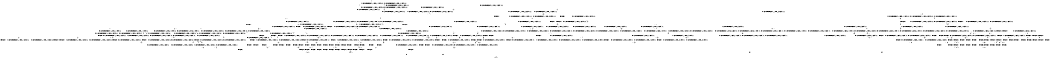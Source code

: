 digraph BCG {
size = "7, 10.5";
center = TRUE;
node [shape = circle];
0 [peripheries = 2];
0 -> 1 [label = "EX !0 !ATOMIC_EXCH_BRANCH (1, +0, TRUE, +0, 1, TRUE) !:0:1:2:"];
0 -> 2 [label = "EX !1 !ATOMIC_EXCH_BRANCH (1, +1, TRUE, +0, 3, TRUE) !:0:1:2:"];
0 -> 3 [label = "EX !2 !ATOMIC_EXCH_BRANCH (1, +1, TRUE, +1, 1, FALSE) !:0:1:2:"];
0 -> 4 [label = "EX !0 !ATOMIC_EXCH_BRANCH (1, +0, TRUE, +0, 1, TRUE) !:0:1:2:"];
1 -> 5 [label = "EX !2 !ATOMIC_EXCH_BRANCH (1, +1, TRUE, +1, 1, FALSE) !:0:1:2:"];
2 -> 6 [label = "EX !0 !ATOMIC_EXCH_BRANCH (1, +0, TRUE, +0, 1, FALSE) !:0:1:2:"];
2 -> 7 [label = "TERMINATE !1"];
2 -> 8 [label = "EX !2 !ATOMIC_EXCH_BRANCH (1, +1, TRUE, +1, 1, TRUE) !:0:1:2:"];
2 -> 9 [label = "EX !0 !ATOMIC_EXCH_BRANCH (1, +0, TRUE, +0, 1, FALSE) !:0:1:2:"];
3 -> 10 [label = "EX !0 !ATOMIC_EXCH_BRANCH (1, +0, TRUE, +0, 1, FALSE) !:0:1:2:"];
3 -> 11 [label = "TERMINATE !2"];
3 -> 12 [label = "EX !1 !ATOMIC_EXCH_BRANCH (1, +1, TRUE, +0, 3, FALSE) !:0:1:2:"];
3 -> 13 [label = "EX !0 !ATOMIC_EXCH_BRANCH (1, +0, TRUE, +0, 1, FALSE) !:0:1:2:"];
4 -> 5 [label = "EX !2 !ATOMIC_EXCH_BRANCH (1, +1, TRUE, +1, 1, FALSE) !:0:1:2:"];
4 -> 14 [label = "EX !1 !ATOMIC_EXCH_BRANCH (1, +1, TRUE, +0, 3, TRUE) !:0:1:2:"];
4 -> 15 [label = "EX !2 !ATOMIC_EXCH_BRANCH (1, +1, TRUE, +1, 1, FALSE) !:0:1:2:"];
4 -> 4 [label = "EX !0 !ATOMIC_EXCH_BRANCH (1, +0, TRUE, +0, 1, TRUE) !:0:1:2:"];
5 -> 10 [label = "EX !0 !ATOMIC_EXCH_BRANCH (1, +0, TRUE, +0, 1, FALSE) !:0:1:2:"];
6 -> 16 [label = "EX !2 !ATOMIC_EXCH_BRANCH (1, +1, TRUE, +1, 1, FALSE) !:0:1:2:"];
7 -> 17 [label = "EX !0 !ATOMIC_EXCH_BRANCH (1, +0, TRUE, +0, 1, FALSE) !:0:2:"];
7 -> 18 [label = "EX !2 !ATOMIC_EXCH_BRANCH (1, +1, TRUE, +1, 1, TRUE) !:0:2:"];
7 -> 19 [label = "EX !0 !ATOMIC_EXCH_BRANCH (1, +0, TRUE, +0, 1, FALSE) !:0:2:"];
8 -> 20 [label = "EX !0 !ATOMIC_EXCH_BRANCH (1, +0, TRUE, +0, 1, FALSE) !:0:1:2:"];
8 -> 21 [label = "TERMINATE !1"];
8 -> 22 [label = "EX !0 !ATOMIC_EXCH_BRANCH (1, +0, TRUE, +0, 1, FALSE) !:0:1:2:"];
8 -> 8 [label = "EX !2 !ATOMIC_EXCH_BRANCH (1, +1, TRUE, +1, 1, TRUE) !:0:1:2:"];
9 -> 16 [label = "EX !2 !ATOMIC_EXCH_BRANCH (1, +1, TRUE, +1, 1, FALSE) !:0:1:2:"];
9 -> 23 [label = "TERMINATE !1"];
9 -> 24 [label = "TERMINATE !0"];
9 -> 25 [label = "EX !2 !ATOMIC_EXCH_BRANCH (1, +1, TRUE, +1, 1, FALSE) !:0:1:2:"];
10 -> 16 [label = "EX !1 !ATOMIC_EXCH_BRANCH (1, +1, TRUE, +0, 3, TRUE) !:0:1:2:"];
11 -> 26 [label = "EX !0 !ATOMIC_EXCH_BRANCH (1, +0, TRUE, +0, 1, FALSE) !:0:1:"];
11 -> 27 [label = "EX !1 !ATOMIC_EXCH_BRANCH (1, +1, TRUE, +0, 3, FALSE) !:0:1:"];
11 -> 28 [label = "EX !0 !ATOMIC_EXCH_BRANCH (1, +0, TRUE, +0, 1, FALSE) !:0:1:"];
12 -> 29 [label = "EX !1 !ATOMIC_EXCH_BRANCH (1, +0, FALSE, +1, 1, TRUE) !:0:1:2:"];
12 -> 30 [label = "TERMINATE !2"];
12 -> 31 [label = "EX !0 !ATOMIC_EXCH_BRANCH (1, +0, TRUE, +0, 1, FALSE) !:0:1:2:"];
12 -> 32 [label = "EX !1 !ATOMIC_EXCH_BRANCH (1, +0, FALSE, +1, 1, TRUE) !:0:1:2:"];
13 -> 16 [label = "EX !1 !ATOMIC_EXCH_BRANCH (1, +1, TRUE, +0, 3, TRUE) !:0:1:2:"];
13 -> 33 [label = "TERMINATE !2"];
13 -> 34 [label = "TERMINATE !0"];
13 -> 25 [label = "EX !1 !ATOMIC_EXCH_BRANCH (1, +1, TRUE, +0, 3, TRUE) !:0:1:2:"];
14 -> 6 [label = "EX !0 !ATOMIC_EXCH_BRANCH (1, +0, TRUE, +0, 1, FALSE) !:0:1:2:"];
14 -> 35 [label = "TERMINATE !1"];
14 -> 36 [label = "EX !2 !ATOMIC_EXCH_BRANCH (1, +1, TRUE, +1, 1, TRUE) !:0:1:2:"];
14 -> 9 [label = "EX !0 !ATOMIC_EXCH_BRANCH (1, +0, TRUE, +0, 1, FALSE) !:0:1:2:"];
15 -> 10 [label = "EX !0 !ATOMIC_EXCH_BRANCH (1, +0, TRUE, +0, 1, FALSE) !:0:1:2:"];
15 -> 37 [label = "TERMINATE !2"];
15 -> 38 [label = "EX !1 !ATOMIC_EXCH_BRANCH (1, +1, TRUE, +0, 3, FALSE) !:0:1:2:"];
15 -> 13 [label = "EX !0 !ATOMIC_EXCH_BRANCH (1, +0, TRUE, +0, 1, FALSE) !:0:1:2:"];
16 -> 39 [label = "TERMINATE !0"];
17 -> 40 [label = "EX !2 !ATOMIC_EXCH_BRANCH (1, +1, TRUE, +1, 1, FALSE) !:0:2:"];
18 -> 41 [label = "EX !0 !ATOMIC_EXCH_BRANCH (1, +0, TRUE, +0, 1, FALSE) !:0:2:"];
18 -> 42 [label = "EX !0 !ATOMIC_EXCH_BRANCH (1, +0, TRUE, +0, 1, FALSE) !:0:2:"];
18 -> 18 [label = "EX !2 !ATOMIC_EXCH_BRANCH (1, +1, TRUE, +1, 1, TRUE) !:0:2:"];
19 -> 40 [label = "EX !2 !ATOMIC_EXCH_BRANCH (1, +1, TRUE, +1, 1, FALSE) !:0:2:"];
19 -> 43 [label = "TERMINATE !0"];
19 -> 44 [label = "EX !2 !ATOMIC_EXCH_BRANCH (1, +1, TRUE, +1, 1, FALSE) !:0:2:"];
20 -> 16 [label = "EX !2 !ATOMIC_EXCH_BRANCH (1, +1, TRUE, +1, 1, FALSE) !:0:1:2:"];
21 -> 45 [label = "EX !2 !ATOMIC_EXCH_BRANCH (1, +1, TRUE, +1, 1, TRUE) !:0:2:"];
21 -> 42 [label = "EX !0 !ATOMIC_EXCH_BRANCH (1, +0, TRUE, +0, 1, FALSE) !:0:2:"];
21 -> 18 [label = "EX !2 !ATOMIC_EXCH_BRANCH (1, +1, TRUE, +1, 1, TRUE) !:0:2:"];
22 -> 16 [label = "EX !2 !ATOMIC_EXCH_BRANCH (1, +1, TRUE, +1, 1, FALSE) !:0:1:2:"];
22 -> 46 [label = "TERMINATE !1"];
22 -> 47 [label = "TERMINATE !0"];
22 -> 25 [label = "EX !2 !ATOMIC_EXCH_BRANCH (1, +1, TRUE, +1, 1, FALSE) !:0:1:2:"];
23 -> 40 [label = "EX !2 !ATOMIC_EXCH_BRANCH (1, +1, TRUE, +1, 1, FALSE) !:0:2:"];
23 -> 43 [label = "TERMINATE !0"];
23 -> 44 [label = "EX !2 !ATOMIC_EXCH_BRANCH (1, +1, TRUE, +1, 1, FALSE) !:0:2:"];
24 -> 48 [label = "EX !2 !ATOMIC_EXCH_BRANCH (1, +1, TRUE, +1, 1, FALSE) !:1:2:"];
24 -> 43 [label = "TERMINATE !1"];
24 -> 49 [label = "EX !2 !ATOMIC_EXCH_BRANCH (1, +1, TRUE, +1, 1, FALSE) !:1:2:"];
25 -> 39 [label = "TERMINATE !0"];
25 -> 50 [label = "TERMINATE !1"];
25 -> 51 [label = "TERMINATE !2"];
25 -> 52 [label = "TERMINATE !0"];
26 -> 53 [label = "EX !1 !ATOMIC_EXCH_BRANCH (1, +1, TRUE, +0, 3, TRUE) !:0:1:"];
27 -> 54 [label = "EX !1 !ATOMIC_EXCH_BRANCH (1, +0, FALSE, +1, 1, TRUE) !:0:1:"];
27 -> 55 [label = "EX !0 !ATOMIC_EXCH_BRANCH (1, +0, TRUE, +0, 1, FALSE) !:0:1:"];
27 -> 56 [label = "EX !1 !ATOMIC_EXCH_BRANCH (1, +0, FALSE, +1, 1, TRUE) !:0:1:"];
28 -> 53 [label = "EX !1 !ATOMIC_EXCH_BRANCH (1, +1, TRUE, +0, 3, TRUE) !:0:1:"];
28 -> 57 [label = "TERMINATE !0"];
28 -> 58 [label = "EX !1 !ATOMIC_EXCH_BRANCH (1, +1, TRUE, +0, 3, TRUE) !:0:1:"];
29 -> 59 [label = "EX !0 !ATOMIC_EXCH_BRANCH (1, +0, TRUE, +0, 1, FALSE) !:0:1:2:"];
30 -> 54 [label = "EX !1 !ATOMIC_EXCH_BRANCH (1, +0, FALSE, +1, 1, TRUE) !:0:1:"];
30 -> 55 [label = "EX !0 !ATOMIC_EXCH_BRANCH (1, +0, TRUE, +0, 1, FALSE) !:0:1:"];
30 -> 56 [label = "EX !1 !ATOMIC_EXCH_BRANCH (1, +0, FALSE, +1, 1, TRUE) !:0:1:"];
31 -> 60 [label = "EX !1 !ATOMIC_EXCH_BRANCH (1, +0, FALSE, +1, 1, FALSE) !:0:1:2:"];
31 -> 61 [label = "TERMINATE !2"];
31 -> 62 [label = "TERMINATE !0"];
31 -> 63 [label = "EX !1 !ATOMIC_EXCH_BRANCH (1, +0, FALSE, +1, 1, FALSE) !:0:1:2:"];
32 -> 59 [label = "EX !0 !ATOMIC_EXCH_BRANCH (1, +0, TRUE, +0, 1, FALSE) !:0:1:2:"];
32 -> 64 [label = "TERMINATE !2"];
32 -> 65 [label = "EX !0 !ATOMIC_EXCH_BRANCH (1, +0, TRUE, +0, 1, FALSE) !:0:1:2:"];
32 -> 12 [label = "EX !1 !ATOMIC_EXCH_BRANCH (1, +1, TRUE, +0, 3, FALSE) !:0:1:2:"];
33 -> 53 [label = "EX !1 !ATOMIC_EXCH_BRANCH (1, +1, TRUE, +0, 3, TRUE) !:0:1:"];
33 -> 57 [label = "TERMINATE !0"];
33 -> 58 [label = "EX !1 !ATOMIC_EXCH_BRANCH (1, +1, TRUE, +0, 3, TRUE) !:0:1:"];
34 -> 48 [label = "EX !1 !ATOMIC_EXCH_BRANCH (1, +1, TRUE, +0, 3, TRUE) !:1:2:"];
34 -> 57 [label = "TERMINATE !2"];
34 -> 49 [label = "EX !1 !ATOMIC_EXCH_BRANCH (1, +1, TRUE, +0, 3, TRUE) !:1:2:"];
35 -> 17 [label = "EX !0 !ATOMIC_EXCH_BRANCH (1, +0, TRUE, +0, 1, FALSE) !:0:2:"];
35 -> 66 [label = "EX !2 !ATOMIC_EXCH_BRANCH (1, +1, TRUE, +1, 1, TRUE) !:0:2:"];
35 -> 19 [label = "EX !0 !ATOMIC_EXCH_BRANCH (1, +0, TRUE, +0, 1, FALSE) !:0:2:"];
36 -> 20 [label = "EX !0 !ATOMIC_EXCH_BRANCH (1, +0, TRUE, +0, 1, FALSE) !:0:1:2:"];
36 -> 67 [label = "TERMINATE !1"];
36 -> 36 [label = "EX !2 !ATOMIC_EXCH_BRANCH (1, +1, TRUE, +1, 1, TRUE) !:0:1:2:"];
36 -> 22 [label = "EX !0 !ATOMIC_EXCH_BRANCH (1, +0, TRUE, +0, 1, FALSE) !:0:1:2:"];
37 -> 26 [label = "EX !0 !ATOMIC_EXCH_BRANCH (1, +0, TRUE, +0, 1, FALSE) !:0:1:"];
37 -> 68 [label = "EX !1 !ATOMIC_EXCH_BRANCH (1, +1, TRUE, +0, 3, FALSE) !:0:1:"];
37 -> 28 [label = "EX !0 !ATOMIC_EXCH_BRANCH (1, +0, TRUE, +0, 1, FALSE) !:0:1:"];
38 -> 69 [label = "EX !0 !ATOMIC_EXCH_BRANCH (1, +0, TRUE, +0, 1, FALSE) !:0:1:2:"];
38 -> 70 [label = "TERMINATE !2"];
38 -> 71 [label = "EX !1 !ATOMIC_EXCH_BRANCH (1, +0, FALSE, +1, 1, TRUE) !:0:1:2:"];
38 -> 31 [label = "EX !0 !ATOMIC_EXCH_BRANCH (1, +0, TRUE, +0, 1, FALSE) !:0:1:2:"];
39 -> 72 [label = "TERMINATE !2"];
40 -> 73 [label = "TERMINATE !0"];
41 -> 40 [label = "EX !2 !ATOMIC_EXCH_BRANCH (1, +1, TRUE, +1, 1, FALSE) !:0:2:"];
42 -> 40 [label = "EX !2 !ATOMIC_EXCH_BRANCH (1, +1, TRUE, +1, 1, FALSE) !:0:2:"];
42 -> 74 [label = "TERMINATE !0"];
42 -> 44 [label = "EX !2 !ATOMIC_EXCH_BRANCH (1, +1, TRUE, +1, 1, FALSE) !:0:2:"];
43 -> 75 [label = "EX !2 !ATOMIC_EXCH_BRANCH (1, +1, TRUE, +1, 1, FALSE) !:2:"];
43 -> 76 [label = "EX !2 !ATOMIC_EXCH_BRANCH (1, +1, TRUE, +1, 1, FALSE) !:2:"];
44 -> 73 [label = "TERMINATE !0"];
44 -> 77 [label = "TERMINATE !2"];
44 -> 78 [label = "TERMINATE !0"];
45 -> 41 [label = "EX !0 !ATOMIC_EXCH_BRANCH (1, +0, TRUE, +0, 1, FALSE) !:0:2:"];
46 -> 40 [label = "EX !2 !ATOMIC_EXCH_BRANCH (1, +1, TRUE, +1, 1, FALSE) !:0:2:"];
46 -> 74 [label = "TERMINATE !0"];
46 -> 44 [label = "EX !2 !ATOMIC_EXCH_BRANCH (1, +1, TRUE, +1, 1, FALSE) !:0:2:"];
47 -> 48 [label = "EX !2 !ATOMIC_EXCH_BRANCH (1, +1, TRUE, +1, 1, FALSE) !:1:2:"];
47 -> 74 [label = "TERMINATE !1"];
47 -> 49 [label = "EX !2 !ATOMIC_EXCH_BRANCH (1, +1, TRUE, +1, 1, FALSE) !:1:2:"];
48 -> 72 [label = "TERMINATE !2"];
49 -> 72 [label = "TERMINATE !2"];
49 -> 78 [label = "TERMINATE !1"];
49 -> 79 [label = "TERMINATE !2"];
50 -> 73 [label = "TERMINATE !0"];
50 -> 77 [label = "TERMINATE !2"];
50 -> 78 [label = "TERMINATE !0"];
51 -> 72 [label = "TERMINATE !0"];
51 -> 77 [label = "TERMINATE !1"];
51 -> 79 [label = "TERMINATE !0"];
52 -> 72 [label = "TERMINATE !2"];
52 -> 78 [label = "TERMINATE !1"];
52 -> 79 [label = "TERMINATE !2"];
53 -> 72 [label = "TERMINATE !0"];
54 -> 80 [label = "EX !0 !ATOMIC_EXCH_BRANCH (1, +0, TRUE, +0, 1, FALSE) !:0:1:"];
55 -> 81 [label = "EX !1 !ATOMIC_EXCH_BRANCH (1, +0, FALSE, +1, 1, FALSE) !:0:1:"];
55 -> 82 [label = "TERMINATE !0"];
55 -> 83 [label = "EX !1 !ATOMIC_EXCH_BRANCH (1, +0, FALSE, +1, 1, FALSE) !:0:1:"];
56 -> 80 [label = "EX !0 !ATOMIC_EXCH_BRANCH (1, +0, TRUE, +0, 1, FALSE) !:0:1:"];
56 -> 84 [label = "EX !0 !ATOMIC_EXCH_BRANCH (1, +0, TRUE, +0, 1, FALSE) !:0:1:"];
56 -> 27 [label = "EX !1 !ATOMIC_EXCH_BRANCH (1, +1, TRUE, +0, 3, FALSE) !:0:1:"];
57 -> 85 [label = "EX !1 !ATOMIC_EXCH_BRANCH (1, +1, TRUE, +0, 3, TRUE) !:1:"];
57 -> 86 [label = "EX !1 !ATOMIC_EXCH_BRANCH (1, +1, TRUE, +0, 3, TRUE) !:1:"];
58 -> 72 [label = "TERMINATE !0"];
58 -> 77 [label = "TERMINATE !1"];
58 -> 79 [label = "TERMINATE !0"];
59 -> 16 [label = "EX !1 !ATOMIC_EXCH_BRANCH (1, +1, TRUE, +0, 3, TRUE) !:0:1:2:"];
60 -> 87 [label = "TERMINATE !0"];
61 -> 81 [label = "EX !1 !ATOMIC_EXCH_BRANCH (1, +0, FALSE, +1, 1, FALSE) !:0:1:"];
61 -> 82 [label = "TERMINATE !0"];
61 -> 83 [label = "EX !1 !ATOMIC_EXCH_BRANCH (1, +0, FALSE, +1, 1, FALSE) !:0:1:"];
62 -> 88 [label = "EX !1 !ATOMIC_EXCH_BRANCH (1, +0, FALSE, +1, 1, FALSE) !:1:2:"];
62 -> 82 [label = "TERMINATE !2"];
62 -> 89 [label = "EX !1 !ATOMIC_EXCH_BRANCH (1, +0, FALSE, +1, 1, FALSE) !:1:2:"];
63 -> 87 [label = "TERMINATE !0"];
63 -> 90 [label = "TERMINATE !1"];
63 -> 91 [label = "TERMINATE !2"];
63 -> 92 [label = "TERMINATE !0"];
64 -> 93 [label = "EX !1 !ATOMIC_EXCH_BRANCH (1, +1, TRUE, +0, 3, FALSE) !:0:1:"];
64 -> 84 [label = "EX !0 !ATOMIC_EXCH_BRANCH (1, +0, TRUE, +0, 1, FALSE) !:0:1:"];
64 -> 27 [label = "EX !1 !ATOMIC_EXCH_BRANCH (1, +1, TRUE, +0, 3, FALSE) !:0:1:"];
65 -> 16 [label = "EX !1 !ATOMIC_EXCH_BRANCH (1, +1, TRUE, +0, 3, TRUE) !:0:1:2:"];
65 -> 94 [label = "TERMINATE !2"];
65 -> 95 [label = "TERMINATE !0"];
65 -> 25 [label = "EX !1 !ATOMIC_EXCH_BRANCH (1, +1, TRUE, +0, 3, TRUE) !:0:1:2:"];
66 -> 41 [label = "EX !0 !ATOMIC_EXCH_BRANCH (1, +0, TRUE, +0, 1, FALSE) !:0:2:"];
66 -> 66 [label = "EX !2 !ATOMIC_EXCH_BRANCH (1, +1, TRUE, +1, 1, TRUE) !:0:2:"];
66 -> 42 [label = "EX !0 !ATOMIC_EXCH_BRANCH (1, +0, TRUE, +0, 1, FALSE) !:0:2:"];
67 -> 41 [label = "EX !0 !ATOMIC_EXCH_BRANCH (1, +0, TRUE, +0, 1, FALSE) !:0:2:"];
67 -> 66 [label = "EX !2 !ATOMIC_EXCH_BRANCH (1, +1, TRUE, +1, 1, TRUE) !:0:2:"];
67 -> 42 [label = "EX !0 !ATOMIC_EXCH_BRANCH (1, +0, TRUE, +0, 1, FALSE) !:0:2:"];
68 -> 96 [label = "EX !0 !ATOMIC_EXCH_BRANCH (1, +0, TRUE, +0, 1, FALSE) !:0:1:"];
68 -> 97 [label = "EX !1 !ATOMIC_EXCH_BRANCH (1, +0, FALSE, +1, 1, TRUE) !:0:1:"];
68 -> 55 [label = "EX !0 !ATOMIC_EXCH_BRANCH (1, +0, TRUE, +0, 1, FALSE) !:0:1:"];
69 -> 60 [label = "EX !1 !ATOMIC_EXCH_BRANCH (1, +0, FALSE, +1, 1, FALSE) !:0:1:2:"];
70 -> 96 [label = "EX !0 !ATOMIC_EXCH_BRANCH (1, +0, TRUE, +0, 1, FALSE) !:0:1:"];
70 -> 97 [label = "EX !1 !ATOMIC_EXCH_BRANCH (1, +0, FALSE, +1, 1, TRUE) !:0:1:"];
70 -> 55 [label = "EX !0 !ATOMIC_EXCH_BRANCH (1, +0, TRUE, +0, 1, FALSE) !:0:1:"];
71 -> 59 [label = "EX !0 !ATOMIC_EXCH_BRANCH (1, +0, TRUE, +0, 1, FALSE) !:0:1:2:"];
71 -> 98 [label = "TERMINATE !2"];
71 -> 38 [label = "EX !1 !ATOMIC_EXCH_BRANCH (1, +1, TRUE, +0, 3, FALSE) !:0:1:2:"];
71 -> 65 [label = "EX !0 !ATOMIC_EXCH_BRANCH (1, +0, TRUE, +0, 1, FALSE) !:0:1:2:"];
72 -> 99 [label = "TERMINATE !1"];
73 -> 99 [label = "TERMINATE !2"];
74 -> 75 [label = "EX !2 !ATOMIC_EXCH_BRANCH (1, +1, TRUE, +1, 1, FALSE) !:2:"];
74 -> 76 [label = "EX !2 !ATOMIC_EXCH_BRANCH (1, +1, TRUE, +1, 1, FALSE) !:2:"];
75 -> 99 [label = "TERMINATE !2"];
76 -> 99 [label = "TERMINATE !2"];
76 -> 100 [label = "TERMINATE !2"];
77 -> 99 [label = "TERMINATE !0"];
77 -> 100 [label = "TERMINATE !0"];
78 -> 99 [label = "TERMINATE !2"];
78 -> 100 [label = "TERMINATE !2"];
79 -> 99 [label = "TERMINATE !1"];
79 -> 100 [label = "TERMINATE !1"];
80 -> 53 [label = "EX !1 !ATOMIC_EXCH_BRANCH (1, +1, TRUE, +0, 3, TRUE) !:0:1:"];
81 -> 101 [label = "TERMINATE !0"];
82 -> 102 [label = "EX !1 !ATOMIC_EXCH_BRANCH (1, +0, FALSE, +1, 1, FALSE) !:1:"];
82 -> 103 [label = "EX !1 !ATOMIC_EXCH_BRANCH (1, +0, FALSE, +1, 1, FALSE) !:1:"];
83 -> 101 [label = "TERMINATE !0"];
83 -> 104 [label = "TERMINATE !1"];
83 -> 105 [label = "TERMINATE !0"];
84 -> 53 [label = "EX !1 !ATOMIC_EXCH_BRANCH (1, +1, TRUE, +0, 3, TRUE) !:0:1:"];
84 -> 106 [label = "TERMINATE !0"];
84 -> 58 [label = "EX !1 !ATOMIC_EXCH_BRANCH (1, +1, TRUE, +0, 3, TRUE) !:0:1:"];
85 -> 99 [label = "TERMINATE !1"];
86 -> 99 [label = "TERMINATE !1"];
86 -> 100 [label = "TERMINATE !1"];
87 -> 101 [label = "TERMINATE !2"];
88 -> 101 [label = "TERMINATE !2"];
89 -> 101 [label = "TERMINATE !2"];
89 -> 107 [label = "TERMINATE !1"];
89 -> 105 [label = "TERMINATE !2"];
90 -> 108 [label = "TERMINATE !0"];
90 -> 104 [label = "TERMINATE !2"];
90 -> 107 [label = "TERMINATE !0"];
91 -> 101 [label = "TERMINATE !0"];
91 -> 104 [label = "TERMINATE !1"];
91 -> 105 [label = "TERMINATE !0"];
92 -> 101 [label = "TERMINATE !2"];
92 -> 107 [label = "TERMINATE !1"];
92 -> 105 [label = "TERMINATE !2"];
93 -> 54 [label = "EX !1 !ATOMIC_EXCH_BRANCH (1, +0, FALSE, +1, 1, TRUE) !:0:1:"];
94 -> 53 [label = "EX !1 !ATOMIC_EXCH_BRANCH (1, +1, TRUE, +0, 3, TRUE) !:0:1:"];
94 -> 106 [label = "TERMINATE !0"];
94 -> 58 [label = "EX !1 !ATOMIC_EXCH_BRANCH (1, +1, TRUE, +0, 3, TRUE) !:0:1:"];
95 -> 48 [label = "EX !1 !ATOMIC_EXCH_BRANCH (1, +1, TRUE, +0, 3, TRUE) !:1:2:"];
95 -> 106 [label = "TERMINATE !2"];
95 -> 49 [label = "EX !1 !ATOMIC_EXCH_BRANCH (1, +1, TRUE, +0, 3, TRUE) !:1:2:"];
96 -> 81 [label = "EX !1 !ATOMIC_EXCH_BRANCH (1, +0, FALSE, +1, 1, FALSE) !:0:1:"];
97 -> 80 [label = "EX !0 !ATOMIC_EXCH_BRANCH (1, +0, TRUE, +0, 1, FALSE) !:0:1:"];
97 -> 68 [label = "EX !1 !ATOMIC_EXCH_BRANCH (1, +1, TRUE, +0, 3, FALSE) !:0:1:"];
97 -> 84 [label = "EX !0 !ATOMIC_EXCH_BRANCH (1, +0, TRUE, +0, 1, FALSE) !:0:1:"];
98 -> 80 [label = "EX !0 !ATOMIC_EXCH_BRANCH (1, +0, TRUE, +0, 1, FALSE) !:0:1:"];
98 -> 68 [label = "EX !1 !ATOMIC_EXCH_BRANCH (1, +1, TRUE, +0, 3, FALSE) !:0:1:"];
98 -> 84 [label = "EX !0 !ATOMIC_EXCH_BRANCH (1, +0, TRUE, +0, 1, FALSE) !:0:1:"];
99 -> 109 [label = "exit"];
100 -> 109 [label = "exit"];
101 -> 110 [label = "TERMINATE !1"];
102 -> 110 [label = "TERMINATE !1"];
103 -> 110 [label = "TERMINATE !1"];
103 -> 111 [label = "TERMINATE !1"];
104 -> 110 [label = "TERMINATE !0"];
104 -> 111 [label = "TERMINATE !0"];
105 -> 110 [label = "TERMINATE !1"];
105 -> 111 [label = "TERMINATE !1"];
106 -> 85 [label = "EX !1 !ATOMIC_EXCH_BRANCH (1, +1, TRUE, +0, 3, TRUE) !:1:"];
106 -> 86 [label = "EX !1 !ATOMIC_EXCH_BRANCH (1, +1, TRUE, +0, 3, TRUE) !:1:"];
107 -> 110 [label = "TERMINATE !2"];
107 -> 111 [label = "TERMINATE !2"];
108 -> 110 [label = "TERMINATE !2"];
110 -> 109 [label = "exit"];
111 -> 109 [label = "exit"];
}
